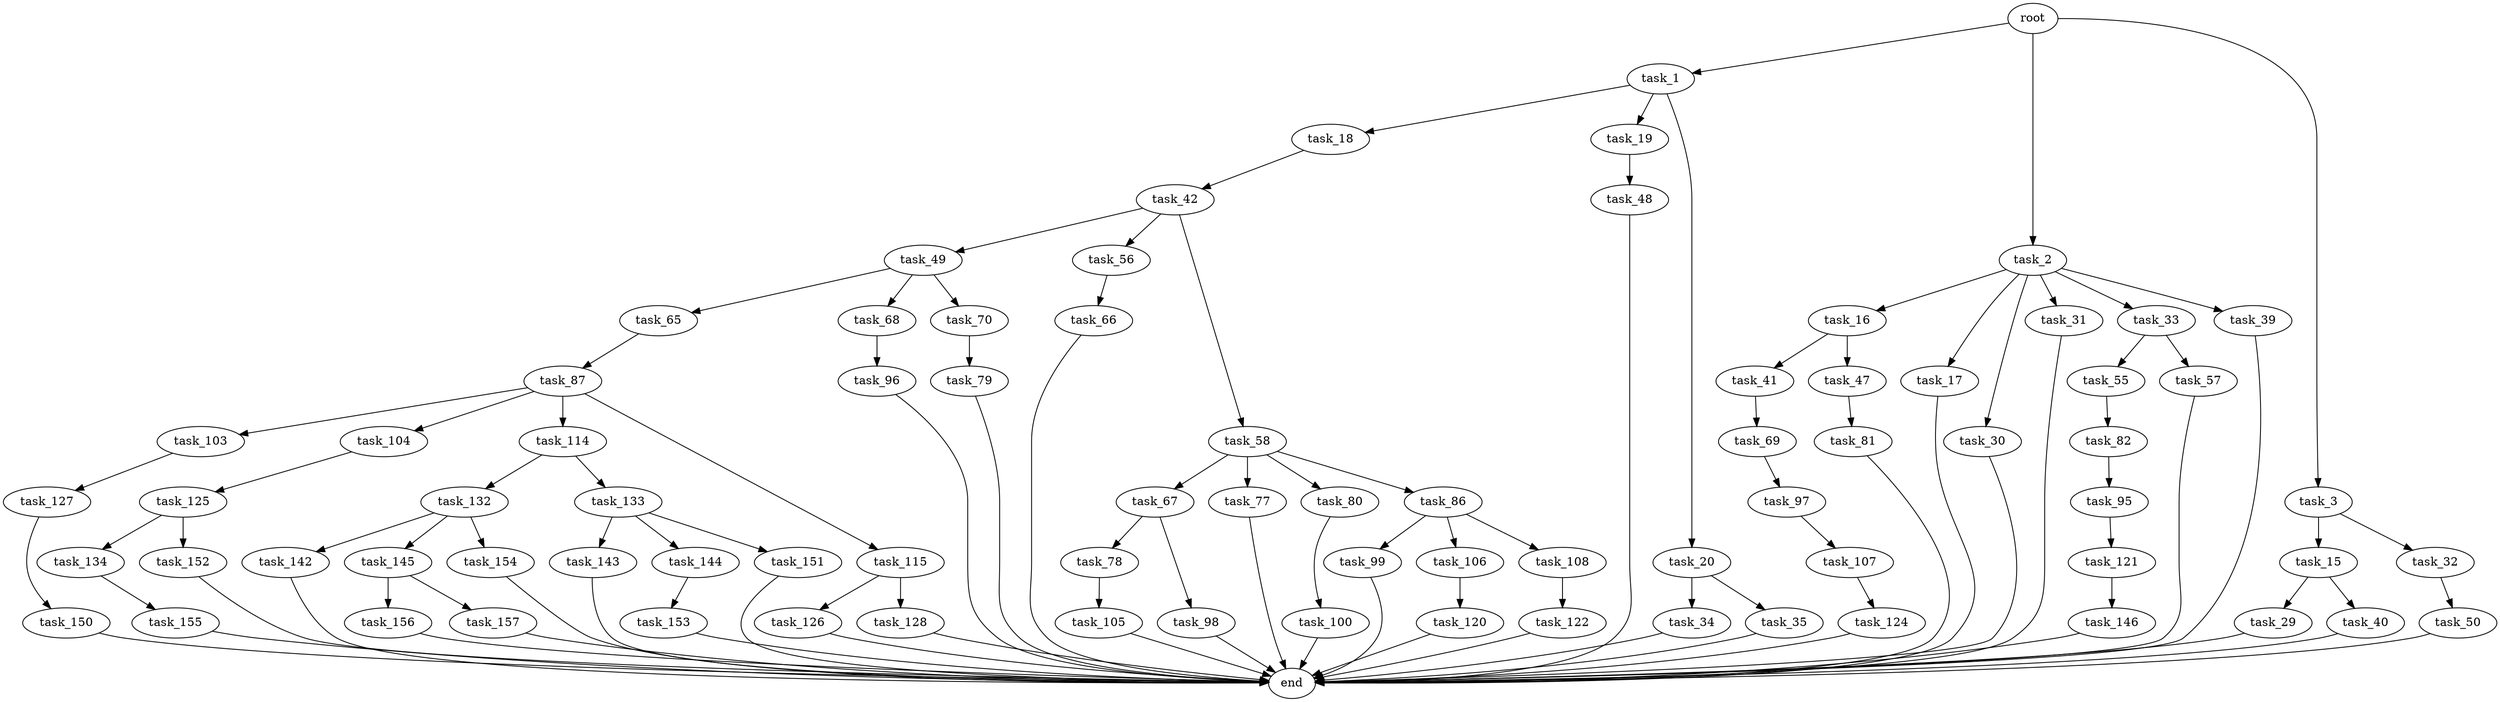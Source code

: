digraph G {
  root [size="0.000000"];
  task_1 [size="1741016044.000000"];
  task_2 [size="28991029248.000000"];
  task_3 [size="605510010223.000000"];
  task_18 [size="368293445632.000000"];
  task_19 [size="602289537578.000000"];
  task_20 [size="3297570284.000000"];
  task_16 [size="33448976573.000000"];
  task_17 [size="68719476736.000000"];
  task_30 [size="4163158938.000000"];
  task_31 [size="8148984072.000000"];
  task_33 [size="231928233984.000000"];
  task_39 [size="180625664596.000000"];
  task_15 [size="231928233984.000000"];
  task_32 [size="89737221621.000000"];
  task_29 [size="28991029248.000000"];
  task_40 [size="1073741824000.000000"];
  task_41 [size="46952267191.000000"];
  task_47 [size="1698350207.000000"];
  end [size="0.000000"];
  task_42 [size="231928233984.000000"];
  task_48 [size="617182512232.000000"];
  task_34 [size="28991029248.000000"];
  task_35 [size="26025175690.000000"];
  task_50 [size="21447118077.000000"];
  task_55 [size="549755813888.000000"];
  task_57 [size="26018176488.000000"];
  task_69 [size="718095847461.000000"];
  task_49 [size="231928233984.000000"];
  task_56 [size="45534309544.000000"];
  task_58 [size="1073741824000.000000"];
  task_81 [size="406044554618.000000"];
  task_65 [size="170013205290.000000"];
  task_68 [size="72821418456.000000"];
  task_70 [size="10030224800.000000"];
  task_82 [size="47967334962.000000"];
  task_66 [size="20413841838.000000"];
  task_67 [size="1073741824000.000000"];
  task_77 [size="36560722152.000000"];
  task_80 [size="782757789696.000000"];
  task_86 [size="208999876241.000000"];
  task_87 [size="368293445632.000000"];
  task_78 [size="549755813888.000000"];
  task_98 [size="408191591306.000000"];
  task_96 [size="108188044296.000000"];
  task_97 [size="782757789696.000000"];
  task_79 [size="77464846476.000000"];
  task_105 [size="368293445632.000000"];
  task_100 [size="6602432148.000000"];
  task_95 [size="549755813888.000000"];
  task_99 [size="3378385492.000000"];
  task_106 [size="5965617844.000000"];
  task_108 [size="773511237148.000000"];
  task_103 [size="34743820440.000000"];
  task_104 [size="14071233725.000000"];
  task_114 [size="25752277598.000000"];
  task_115 [size="287249041682.000000"];
  task_121 [size="896330054996.000000"];
  task_107 [size="410227811188.000000"];
  task_127 [size="6919636224.000000"];
  task_125 [size="40012540285.000000"];
  task_120 [size="22481437809.000000"];
  task_124 [size="194355697056.000000"];
  task_122 [size="732822193480.000000"];
  task_132 [size="8589934592.000000"];
  task_133 [size="549755813888.000000"];
  task_126 [size="36927248527.000000"];
  task_128 [size="8588890762.000000"];
  task_146 [size="740565062816.000000"];
  task_134 [size="1421192358.000000"];
  task_152 [size="8589934592.000000"];
  task_150 [size="423355092466.000000"];
  task_142 [size="1073741824000.000000"];
  task_145 [size="1486786347.000000"];
  task_154 [size="1101551562.000000"];
  task_143 [size="10234852935.000000"];
  task_144 [size="231928233984.000000"];
  task_151 [size="15549433001.000000"];
  task_155 [size="15850850922.000000"];
  task_153 [size="8327701163.000000"];
  task_156 [size="974300534.000000"];
  task_157 [size="8793855450.000000"];

  root -> task_1 [size="1.000000"];
  root -> task_2 [size="1.000000"];
  root -> task_3 [size="1.000000"];
  task_1 -> task_18 [size="134217728.000000"];
  task_1 -> task_19 [size="134217728.000000"];
  task_1 -> task_20 [size="134217728.000000"];
  task_2 -> task_16 [size="75497472.000000"];
  task_2 -> task_17 [size="75497472.000000"];
  task_2 -> task_30 [size="75497472.000000"];
  task_2 -> task_31 [size="75497472.000000"];
  task_2 -> task_33 [size="75497472.000000"];
  task_2 -> task_39 [size="75497472.000000"];
  task_3 -> task_15 [size="411041792.000000"];
  task_3 -> task_32 [size="411041792.000000"];
  task_18 -> task_42 [size="411041792.000000"];
  task_19 -> task_48 [size="838860800.000000"];
  task_20 -> task_34 [size="134217728.000000"];
  task_20 -> task_35 [size="134217728.000000"];
  task_16 -> task_41 [size="679477248.000000"];
  task_16 -> task_47 [size="679477248.000000"];
  task_17 -> end [size="1.000000"];
  task_30 -> end [size="1.000000"];
  task_31 -> end [size="1.000000"];
  task_33 -> task_55 [size="301989888.000000"];
  task_33 -> task_57 [size="301989888.000000"];
  task_39 -> end [size="1.000000"];
  task_15 -> task_29 [size="301989888.000000"];
  task_15 -> task_40 [size="301989888.000000"];
  task_32 -> task_50 [size="75497472.000000"];
  task_29 -> end [size="1.000000"];
  task_40 -> end [size="1.000000"];
  task_41 -> task_69 [size="838860800.000000"];
  task_47 -> task_81 [size="134217728.000000"];
  task_42 -> task_49 [size="301989888.000000"];
  task_42 -> task_56 [size="301989888.000000"];
  task_42 -> task_58 [size="301989888.000000"];
  task_48 -> end [size="1.000000"];
  task_34 -> end [size="1.000000"];
  task_35 -> end [size="1.000000"];
  task_50 -> end [size="1.000000"];
  task_55 -> task_82 [size="536870912.000000"];
  task_57 -> end [size="1.000000"];
  task_69 -> task_97 [size="838860800.000000"];
  task_49 -> task_65 [size="301989888.000000"];
  task_49 -> task_68 [size="301989888.000000"];
  task_49 -> task_70 [size="301989888.000000"];
  task_56 -> task_66 [size="838860800.000000"];
  task_58 -> task_67 [size="838860800.000000"];
  task_58 -> task_77 [size="838860800.000000"];
  task_58 -> task_80 [size="838860800.000000"];
  task_58 -> task_86 [size="838860800.000000"];
  task_81 -> end [size="1.000000"];
  task_65 -> task_87 [size="679477248.000000"];
  task_68 -> task_96 [size="134217728.000000"];
  task_70 -> task_79 [size="838860800.000000"];
  task_82 -> task_95 [size="75497472.000000"];
  task_66 -> end [size="1.000000"];
  task_67 -> task_78 [size="838860800.000000"];
  task_67 -> task_98 [size="838860800.000000"];
  task_77 -> end [size="1.000000"];
  task_80 -> task_100 [size="679477248.000000"];
  task_86 -> task_99 [size="209715200.000000"];
  task_86 -> task_106 [size="209715200.000000"];
  task_86 -> task_108 [size="209715200.000000"];
  task_87 -> task_103 [size="411041792.000000"];
  task_87 -> task_104 [size="411041792.000000"];
  task_87 -> task_114 [size="411041792.000000"];
  task_87 -> task_115 [size="411041792.000000"];
  task_78 -> task_105 [size="536870912.000000"];
  task_98 -> end [size="1.000000"];
  task_96 -> end [size="1.000000"];
  task_97 -> task_107 [size="679477248.000000"];
  task_79 -> end [size="1.000000"];
  task_105 -> end [size="1.000000"];
  task_100 -> end [size="1.000000"];
  task_95 -> task_121 [size="536870912.000000"];
  task_99 -> end [size="1.000000"];
  task_106 -> task_120 [size="209715200.000000"];
  task_108 -> task_122 [size="536870912.000000"];
  task_103 -> task_127 [size="679477248.000000"];
  task_104 -> task_125 [size="679477248.000000"];
  task_114 -> task_132 [size="679477248.000000"];
  task_114 -> task_133 [size="679477248.000000"];
  task_115 -> task_126 [size="301989888.000000"];
  task_115 -> task_128 [size="301989888.000000"];
  task_121 -> task_146 [size="838860800.000000"];
  task_107 -> task_124 [size="536870912.000000"];
  task_127 -> task_150 [size="134217728.000000"];
  task_125 -> task_134 [size="33554432.000000"];
  task_125 -> task_152 [size="33554432.000000"];
  task_120 -> end [size="1.000000"];
  task_124 -> end [size="1.000000"];
  task_122 -> end [size="1.000000"];
  task_132 -> task_142 [size="33554432.000000"];
  task_132 -> task_145 [size="33554432.000000"];
  task_132 -> task_154 [size="33554432.000000"];
  task_133 -> task_143 [size="536870912.000000"];
  task_133 -> task_144 [size="536870912.000000"];
  task_133 -> task_151 [size="536870912.000000"];
  task_126 -> end [size="1.000000"];
  task_128 -> end [size="1.000000"];
  task_146 -> end [size="1.000000"];
  task_134 -> task_155 [size="134217728.000000"];
  task_152 -> end [size="1.000000"];
  task_150 -> end [size="1.000000"];
  task_142 -> end [size="1.000000"];
  task_145 -> task_156 [size="33554432.000000"];
  task_145 -> task_157 [size="33554432.000000"];
  task_154 -> end [size="1.000000"];
  task_143 -> end [size="1.000000"];
  task_144 -> task_153 [size="301989888.000000"];
  task_151 -> end [size="1.000000"];
  task_155 -> end [size="1.000000"];
  task_153 -> end [size="1.000000"];
  task_156 -> end [size="1.000000"];
  task_157 -> end [size="1.000000"];
}
